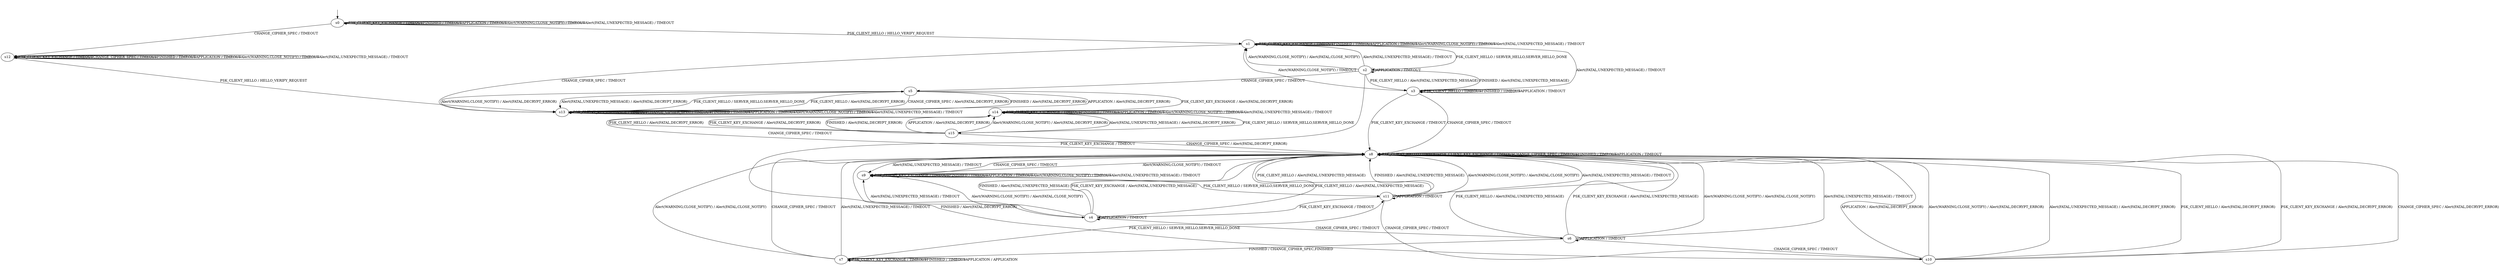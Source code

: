 digraph h2 {
s0 [label="s0"];
s1 [label="s1"];
s12 [label="s12"];
s2 [label="s2"];
s13 [label="s13"];
s3 [label="s3"];
s4 [label="s4"];
s5 [label="s5"];
s6 [label="s6"];
s8 [label="s8"];
s9 [label="s9"];
s14 [label="s14"];
s7 [label="s7"];
s10 [label="s10"];
s15 [label="s15"];
s11 [label="s11"];
s0 -> s1 [label="PSK_CLIENT_HELLO / HELLO_VERIFY_REQUEST"];
s0 -> s0 [label="PSK_CLIENT_KEY_EXCHANGE / TIMEOUT"];
s0 -> s12 [label="CHANGE_CIPHER_SPEC / TIMEOUT"];
s0 -> s0 [label="FINISHED / TIMEOUT"];
s0 -> s0 [label="APPLICATION / TIMEOUT"];
s0 -> s0 [label="Alert(WARNING,CLOSE_NOTIFY) / TIMEOUT"];
s0 -> s0 [label="Alert(FATAL,UNEXPECTED_MESSAGE) / TIMEOUT"];
s1 -> s2 [label="PSK_CLIENT_HELLO / SERVER_HELLO,SERVER_HELLO_DONE"];
s1 -> s1 [label="PSK_CLIENT_KEY_EXCHANGE / TIMEOUT"];
s1 -> s13 [label="CHANGE_CIPHER_SPEC / TIMEOUT"];
s1 -> s1 [label="FINISHED / TIMEOUT"];
s1 -> s1 [label="APPLICATION / TIMEOUT"];
s1 -> s1 [label="Alert(WARNING,CLOSE_NOTIFY) / TIMEOUT"];
s1 -> s1 [label="Alert(FATAL,UNEXPECTED_MESSAGE) / TIMEOUT"];
s12 -> s13 [label="PSK_CLIENT_HELLO / HELLO_VERIFY_REQUEST"];
s12 -> s12 [label="PSK_CLIENT_KEY_EXCHANGE / TIMEOUT"];
s12 -> s12 [label="CHANGE_CIPHER_SPEC / TIMEOUT"];
s12 -> s12 [label="FINISHED / TIMEOUT"];
s12 -> s12 [label="APPLICATION / TIMEOUT"];
s12 -> s12 [label="Alert(WARNING,CLOSE_NOTIFY) / TIMEOUT"];
s12 -> s12 [label="Alert(FATAL,UNEXPECTED_MESSAGE) / TIMEOUT"];
s2 -> s3 [label="PSK_CLIENT_HELLO / Alert(FATAL,UNEXPECTED_MESSAGE)"];
s2 -> s4 [label="PSK_CLIENT_KEY_EXCHANGE / TIMEOUT"];
s2 -> s5 [label="CHANGE_CIPHER_SPEC / TIMEOUT"];
s2 -> s3 [label="FINISHED / Alert(FATAL,UNEXPECTED_MESSAGE)"];
s2 -> s2 [label="APPLICATION / TIMEOUT"];
s2 -> s1 [label="Alert(WARNING,CLOSE_NOTIFY) / Alert(FATAL,CLOSE_NOTIFY)"];
s2 -> s1 [label="Alert(FATAL,UNEXPECTED_MESSAGE) / TIMEOUT"];
s13 -> s5 [label="PSK_CLIENT_HELLO / SERVER_HELLO,SERVER_HELLO_DONE"];
s13 -> s13 [label="PSK_CLIENT_KEY_EXCHANGE / TIMEOUT"];
s13 -> s13 [label="CHANGE_CIPHER_SPEC / TIMEOUT"];
s13 -> s13 [label="FINISHED / TIMEOUT"];
s13 -> s13 [label="APPLICATION / TIMEOUT"];
s13 -> s13 [label="Alert(WARNING,CLOSE_NOTIFY) / TIMEOUT"];
s13 -> s13 [label="Alert(FATAL,UNEXPECTED_MESSAGE) / TIMEOUT"];
s3 -> s3 [label="PSK_CLIENT_HELLO / TIMEOUT"];
s3 -> s8 [label="PSK_CLIENT_KEY_EXCHANGE / TIMEOUT"];
s3 -> s8 [label="CHANGE_CIPHER_SPEC / TIMEOUT"];
s3 -> s3 [label="FINISHED / TIMEOUT"];
s3 -> s3 [label="APPLICATION / TIMEOUT"];
s3 -> s1 [label="Alert(WARNING,CLOSE_NOTIFY) / TIMEOUT"];
s3 -> s1 [label="Alert(FATAL,UNEXPECTED_MESSAGE) / TIMEOUT"];
s4 -> s8 [label="PSK_CLIENT_HELLO / Alert(FATAL,UNEXPECTED_MESSAGE)"];
s4 -> s8 [label="PSK_CLIENT_KEY_EXCHANGE / Alert(FATAL,UNEXPECTED_MESSAGE)"];
s4 -> s6 [label="CHANGE_CIPHER_SPEC / TIMEOUT"];
s4 -> s8 [label="FINISHED / Alert(FATAL,UNEXPECTED_MESSAGE)"];
s4 -> s4 [label="APPLICATION / TIMEOUT"];
s4 -> s9 [label="Alert(WARNING,CLOSE_NOTIFY) / Alert(FATAL,CLOSE_NOTIFY)"];
s4 -> s9 [label="Alert(FATAL,UNEXPECTED_MESSAGE) / TIMEOUT"];
s5 -> s13 [label="PSK_CLIENT_HELLO / Alert(FATAL,DECRYPT_ERROR)"];
s5 -> s14 [label="PSK_CLIENT_KEY_EXCHANGE / Alert(FATAL,DECRYPT_ERROR)"];
s5 -> s13 [label="CHANGE_CIPHER_SPEC / Alert(FATAL,DECRYPT_ERROR)"];
s5 -> s13 [label="FINISHED / Alert(FATAL,DECRYPT_ERROR)"];
s5 -> s13 [label="APPLICATION / Alert(FATAL,DECRYPT_ERROR)"];
s5 -> s13 [label="Alert(WARNING,CLOSE_NOTIFY) / Alert(FATAL,DECRYPT_ERROR)"];
s5 -> s13 [label="Alert(FATAL,UNEXPECTED_MESSAGE) / Alert(FATAL,DECRYPT_ERROR)"];
s6 -> s8 [label="PSK_CLIENT_HELLO / Alert(FATAL,UNEXPECTED_MESSAGE)"];
s6 -> s8 [label="PSK_CLIENT_KEY_EXCHANGE / Alert(FATAL,UNEXPECTED_MESSAGE)"];
s6 -> s10 [label="CHANGE_CIPHER_SPEC / TIMEOUT"];
s6 -> s7 [label="FINISHED / CHANGE_CIPHER_SPEC,FINISHED"];
s6 -> s6 [label="APPLICATION / TIMEOUT"];
s6 -> s8 [label="Alert(WARNING,CLOSE_NOTIFY) / Alert(FATAL,CLOSE_NOTIFY)"];
s6 -> s8 [label="Alert(FATAL,UNEXPECTED_MESSAGE) / TIMEOUT"];
s8 -> s8 [label="PSK_CLIENT_HELLO / TIMEOUT"];
s8 -> s8 [label="PSK_CLIENT_KEY_EXCHANGE / TIMEOUT"];
s8 -> s8 [label="CHANGE_CIPHER_SPEC / TIMEOUT"];
s8 -> s8 [label="FINISHED / TIMEOUT"];
s8 -> s8 [label="APPLICATION / TIMEOUT"];
s8 -> s9 [label="Alert(WARNING,CLOSE_NOTIFY) / TIMEOUT"];
s8 -> s9 [label="Alert(FATAL,UNEXPECTED_MESSAGE) / TIMEOUT"];
s9 -> s11 [label="PSK_CLIENT_HELLO / SERVER_HELLO,SERVER_HELLO_DONE"];
s9 -> s9 [label="PSK_CLIENT_KEY_EXCHANGE / TIMEOUT"];
s9 -> s8 [label="CHANGE_CIPHER_SPEC / TIMEOUT"];
s9 -> s9 [label="FINISHED / TIMEOUT"];
s9 -> s9 [label="APPLICATION / TIMEOUT"];
s9 -> s9 [label="Alert(WARNING,CLOSE_NOTIFY) / TIMEOUT"];
s9 -> s9 [label="Alert(FATAL,UNEXPECTED_MESSAGE) / TIMEOUT"];
s14 -> s15 [label="PSK_CLIENT_HELLO / SERVER_HELLO,SERVER_HELLO_DONE"];
s14 -> s14 [label="PSK_CLIENT_KEY_EXCHANGE / TIMEOUT"];
s14 -> s8 [label="CHANGE_CIPHER_SPEC / TIMEOUT"];
s14 -> s14 [label="FINISHED / TIMEOUT"];
s14 -> s14 [label="APPLICATION / TIMEOUT"];
s14 -> s14 [label="Alert(WARNING,CLOSE_NOTIFY) / TIMEOUT"];
s14 -> s14 [label="Alert(FATAL,UNEXPECTED_MESSAGE) / TIMEOUT"];
s7 -> s11 [label="PSK_CLIENT_HELLO / SERVER_HELLO,SERVER_HELLO_DONE"];
s7 -> s7 [label="PSK_CLIENT_KEY_EXCHANGE / TIMEOUT"];
s7 -> s8 [label="CHANGE_CIPHER_SPEC / TIMEOUT"];
s7 -> s7 [label="FINISHED / TIMEOUT"];
s7 -> s7 [label="APPLICATION / APPLICATION"];
s7 -> s8 [label="Alert(WARNING,CLOSE_NOTIFY) / Alert(FATAL,CLOSE_NOTIFY)"];
s7 -> s8 [label="Alert(FATAL,UNEXPECTED_MESSAGE) / TIMEOUT"];
s10 -> s8 [label="PSK_CLIENT_HELLO / Alert(FATAL,DECRYPT_ERROR)"];
s10 -> s8 [label="PSK_CLIENT_KEY_EXCHANGE / Alert(FATAL,DECRYPT_ERROR)"];
s10 -> s8 [label="CHANGE_CIPHER_SPEC / Alert(FATAL,DECRYPT_ERROR)"];
s10 -> s8 [label="FINISHED / Alert(FATAL,DECRYPT_ERROR)"];
s10 -> s8 [label="APPLICATION / Alert(FATAL,DECRYPT_ERROR)"];
s10 -> s8 [label="Alert(WARNING,CLOSE_NOTIFY) / Alert(FATAL,DECRYPT_ERROR)"];
s10 -> s8 [label="Alert(FATAL,UNEXPECTED_MESSAGE) / Alert(FATAL,DECRYPT_ERROR)"];
s15 -> s14 [label="PSK_CLIENT_HELLO / Alert(FATAL,DECRYPT_ERROR)"];
s15 -> s14 [label="PSK_CLIENT_KEY_EXCHANGE / Alert(FATAL,DECRYPT_ERROR)"];
s15 -> s8 [label="CHANGE_CIPHER_SPEC / Alert(FATAL,DECRYPT_ERROR)"];
s15 -> s14 [label="FINISHED / Alert(FATAL,DECRYPT_ERROR)"];
s15 -> s14 [label="APPLICATION / Alert(FATAL,DECRYPT_ERROR)"];
s15 -> s14 [label="Alert(WARNING,CLOSE_NOTIFY) / Alert(FATAL,DECRYPT_ERROR)"];
s15 -> s14 [label="Alert(FATAL,UNEXPECTED_MESSAGE) / Alert(FATAL,DECRYPT_ERROR)"];
s11 -> s8 [label="PSK_CLIENT_HELLO / Alert(FATAL,UNEXPECTED_MESSAGE)"];
s11 -> s4 [label="PSK_CLIENT_KEY_EXCHANGE / TIMEOUT"];
s11 -> s10 [label="CHANGE_CIPHER_SPEC / TIMEOUT"];
s11 -> s8 [label="FINISHED / Alert(FATAL,UNEXPECTED_MESSAGE)"];
s11 -> s11 [label="APPLICATION / TIMEOUT"];
s11 -> s8 [label="Alert(WARNING,CLOSE_NOTIFY) / Alert(FATAL,CLOSE_NOTIFY)"];
s11 -> s8 [label="Alert(FATAL,UNEXPECTED_MESSAGE) / TIMEOUT"];
__start0 [shape=none, label=""];
__start0 -> s0 [label=""];
}
